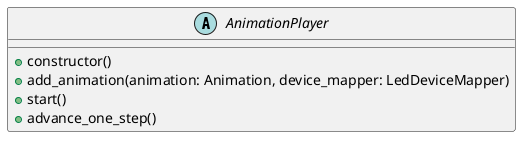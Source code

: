 @startuml


abstract class AnimationPlayer {
    + constructor()
    + add_animation(animation: Animation, device_mapper: LedDeviceMapper)
    + start()
    + advance_one_step()
}

@enduml
